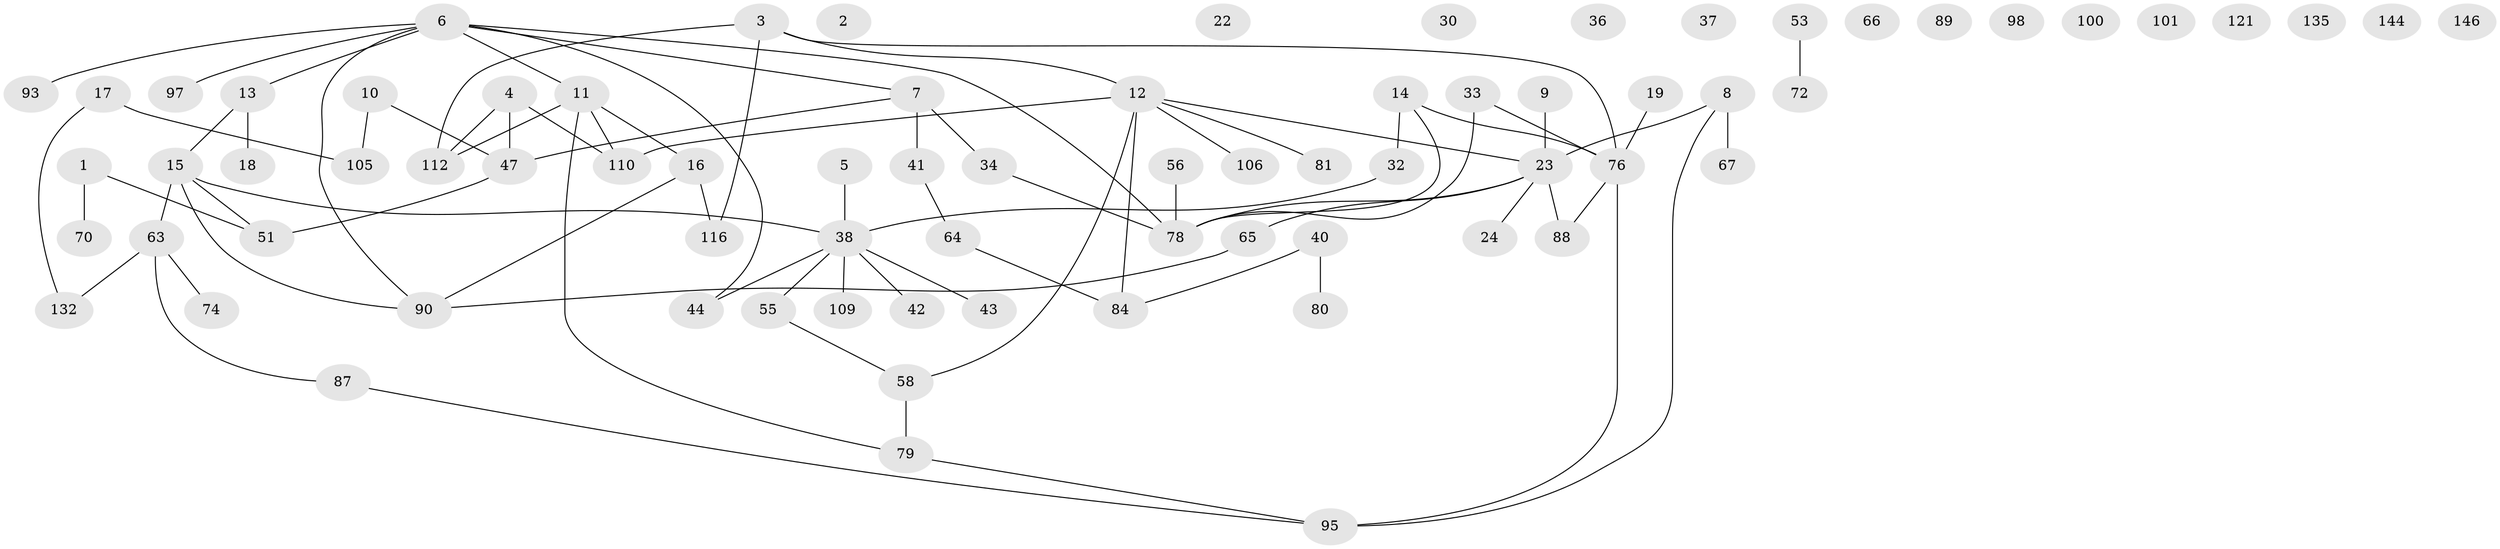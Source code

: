 // original degree distribution, {1: 0.22818791946308725, 0: 0.09395973154362416, 2: 0.31543624161073824, 3: 0.2080536912751678, 4: 0.12751677852348994, 5: 0.020134228187919462, 6: 0.006711409395973154}
// Generated by graph-tools (version 1.1) at 2025/16/03/04/25 18:16:42]
// undirected, 75 vertices, 81 edges
graph export_dot {
graph [start="1"]
  node [color=gray90,style=filled];
  1 [super="+21"];
  2;
  3 [super="+139"];
  4 [super="+82+61"];
  5 [super="+52"];
  6 [super="+62+117+50"];
  7 [super="+75"];
  8 [super="+77"];
  9;
  10 [super="+26"];
  11 [super="+123+140+35+20"];
  12 [super="+28+49+54"];
  13 [super="+27"];
  14 [super="+46+131"];
  15 [super="+39"];
  16 [super="+137"];
  17 [super="+29"];
  18 [super="+130"];
  19 [super="+31"];
  22;
  23 [super="+25+73"];
  24 [super="+91"];
  30;
  32;
  33 [super="+57"];
  34;
  36;
  37;
  38 [super="+45+48+99"];
  40;
  41 [super="+71+113"];
  42 [super="+122"];
  43 [super="+114"];
  44;
  47 [super="+119+94"];
  51;
  53;
  55 [super="+85+69"];
  56;
  58 [super="+129"];
  63 [super="+136"];
  64;
  65 [super="+92"];
  66;
  67;
  70;
  72 [super="+126"];
  74;
  76 [super="+107+86"];
  78 [super="+111+133+128"];
  79 [super="+83"];
  80 [super="+104+108"];
  81;
  84 [super="+96"];
  87;
  88 [super="+127"];
  89;
  90;
  93;
  95 [super="+120"];
  97;
  98;
  100;
  101;
  105;
  106;
  109;
  110 [super="+138"];
  112;
  116;
  121;
  132;
  135;
  144;
  146;
  1 -- 51;
  1 -- 70;
  3 -- 112;
  3 -- 116;
  3 -- 12;
  3 -- 76;
  4 -- 112;
  4 -- 47 [weight=2];
  4 -- 110;
  5 -- 38;
  6 -- 13;
  6 -- 97;
  6 -- 7;
  6 -- 11;
  6 -- 44;
  6 -- 78;
  6 -- 90;
  6 -- 93;
  7 -- 41 [weight=2];
  7 -- 34;
  7 -- 47;
  8 -- 67;
  8 -- 95;
  8 -- 23;
  9 -- 23;
  10 -- 105;
  10 -- 47;
  11 -- 112;
  11 -- 110;
  11 -- 79;
  11 -- 16;
  12 -- 58;
  12 -- 106;
  12 -- 84;
  12 -- 23;
  12 -- 81;
  12 -- 110;
  13 -- 15;
  13 -- 18;
  14 -- 76;
  14 -- 78;
  14 -- 32;
  15 -- 51;
  15 -- 38;
  15 -- 90;
  15 -- 63;
  16 -- 116;
  16 -- 90;
  17 -- 132;
  17 -- 105;
  19 -- 76;
  23 -- 78;
  23 -- 88;
  23 -- 65;
  23 -- 24;
  32 -- 38;
  33 -- 78;
  33 -- 76;
  34 -- 78;
  38 -- 42;
  38 -- 43;
  38 -- 44;
  38 -- 109;
  38 -- 55;
  40 -- 80;
  40 -- 84;
  41 -- 64;
  47 -- 51;
  53 -- 72;
  55 -- 58;
  56 -- 78;
  58 -- 79;
  63 -- 132;
  63 -- 87;
  63 -- 74;
  64 -- 84;
  65 -- 90;
  76 -- 88;
  76 -- 95;
  79 -- 95;
  87 -- 95;
}
